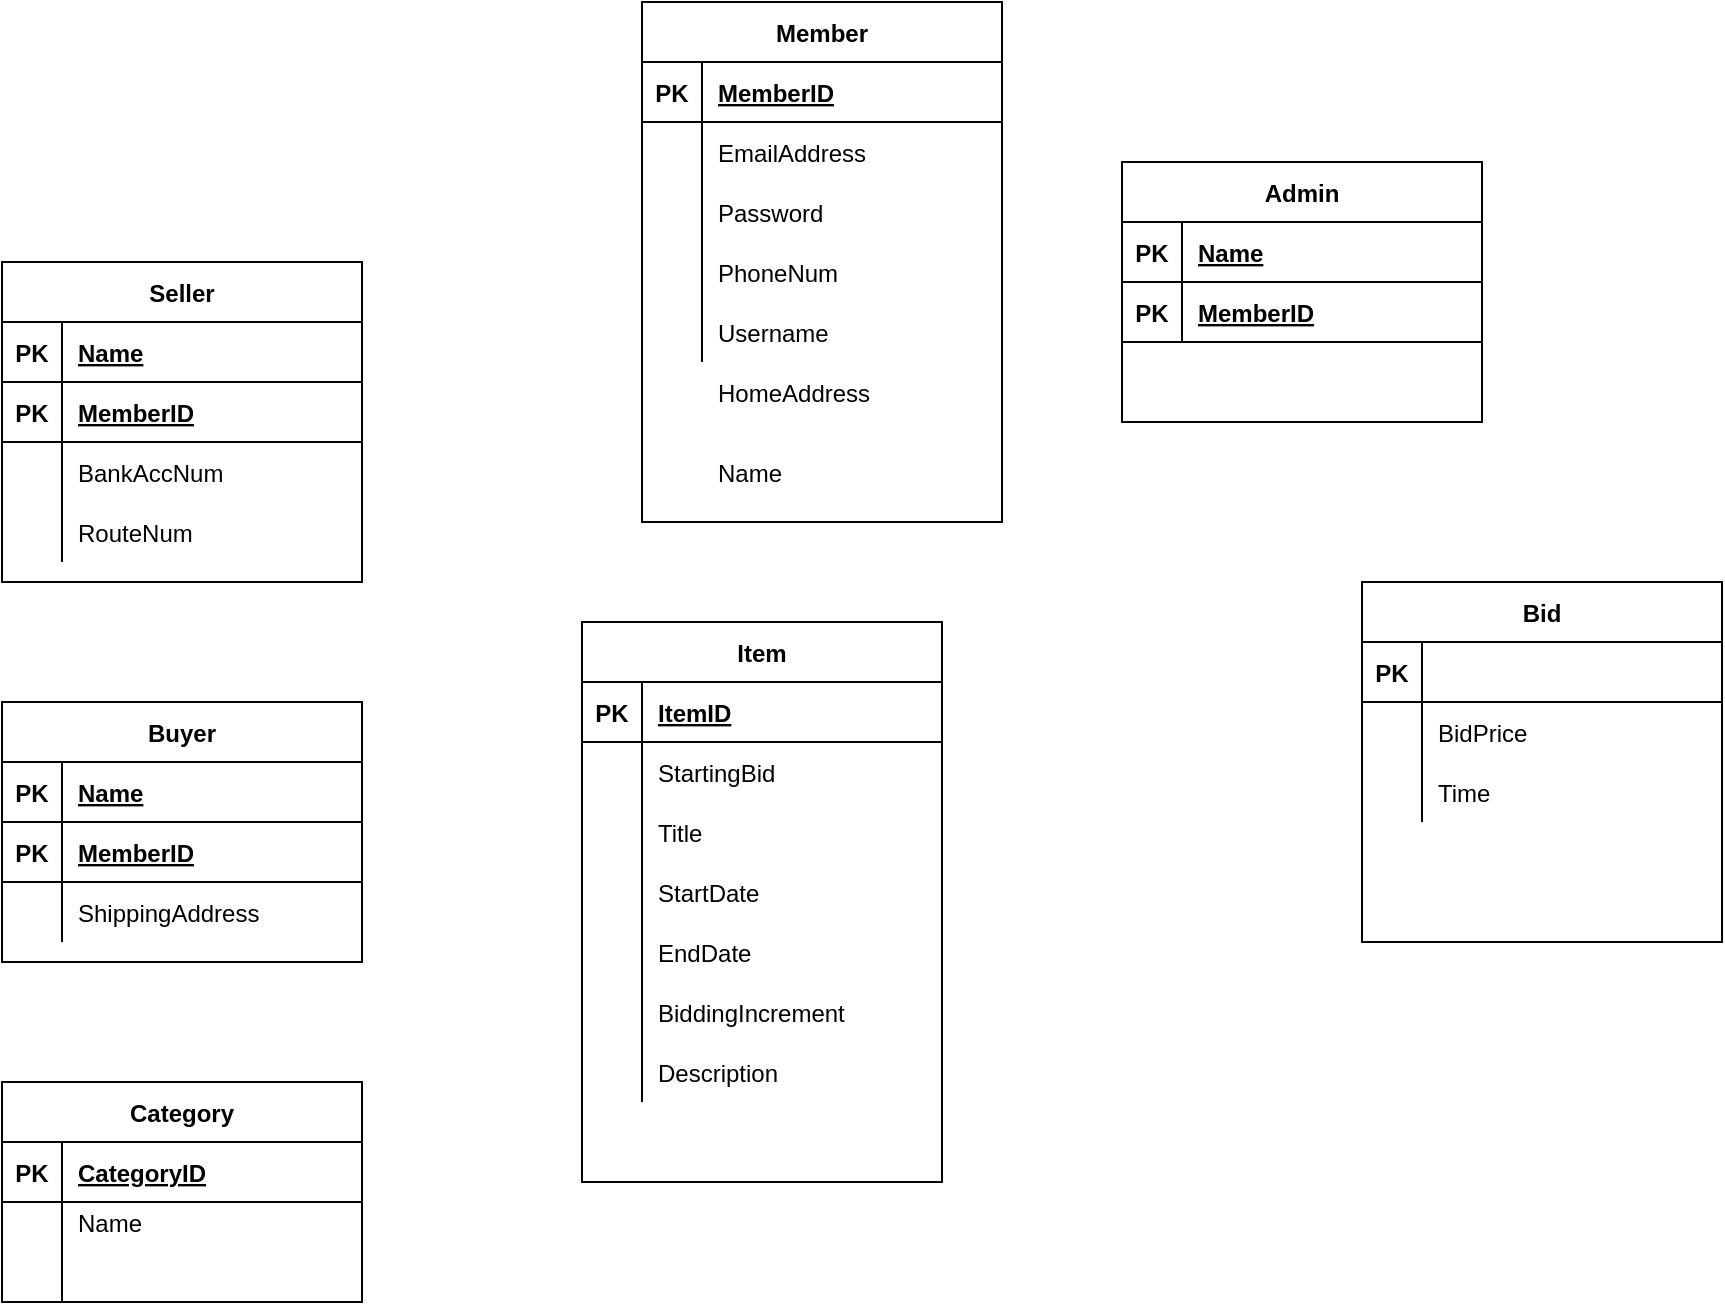 <mxfile version="15.4.3" type="github">
  <diagram id="R2lEEEUBdFMjLlhIrx00" name="Page-1">
    <mxGraphModel dx="1038" dy="489" grid="1" gridSize="10" guides="1" tooltips="1" connect="1" arrows="1" fold="1" page="1" pageScale="1" pageWidth="850" pageHeight="1100" math="0" shadow="0" extFonts="Permanent Marker^https://fonts.googleapis.com/css?family=Permanent+Marker">
      <root>
        <mxCell id="0" />
        <mxCell id="1" parent="0" />
        <mxCell id="U9wDHg6XmLEW6eM6wTRj-29" value="Seller" style="shape=table;startSize=30;container=1;collapsible=1;childLayout=tableLayout;fixedRows=1;rowLines=0;fontStyle=1;align=center;resizeLast=1;" vertex="1" parent="1">
          <mxGeometry x="90" y="170" width="180" height="160" as="geometry" />
        </mxCell>
        <mxCell id="U9wDHg6XmLEW6eM6wTRj-30" value="" style="shape=partialRectangle;collapsible=0;dropTarget=0;pointerEvents=0;fillColor=none;top=0;left=0;bottom=1;right=0;points=[[0,0.5],[1,0.5]];portConstraint=eastwest;" vertex="1" parent="U9wDHg6XmLEW6eM6wTRj-29">
          <mxGeometry y="30" width="180" height="30" as="geometry" />
        </mxCell>
        <mxCell id="U9wDHg6XmLEW6eM6wTRj-31" value="PK" style="shape=partialRectangle;connectable=0;fillColor=none;top=0;left=0;bottom=0;right=0;fontStyle=1;overflow=hidden;" vertex="1" parent="U9wDHg6XmLEW6eM6wTRj-30">
          <mxGeometry width="30" height="30" as="geometry">
            <mxRectangle width="30" height="30" as="alternateBounds" />
          </mxGeometry>
        </mxCell>
        <mxCell id="U9wDHg6XmLEW6eM6wTRj-32" value="Name" style="shape=partialRectangle;connectable=0;fillColor=none;top=0;left=0;bottom=0;right=0;align=left;spacingLeft=6;fontStyle=5;overflow=hidden;" vertex="1" parent="U9wDHg6XmLEW6eM6wTRj-30">
          <mxGeometry x="30" width="150" height="30" as="geometry">
            <mxRectangle width="150" height="30" as="alternateBounds" />
          </mxGeometry>
        </mxCell>
        <mxCell id="U9wDHg6XmLEW6eM6wTRj-43" value="" style="shape=partialRectangle;collapsible=0;dropTarget=0;pointerEvents=0;fillColor=none;top=0;left=0;bottom=1;right=0;points=[[0,0.5],[1,0.5]];portConstraint=eastwest;" vertex="1" parent="U9wDHg6XmLEW6eM6wTRj-29">
          <mxGeometry y="60" width="180" height="30" as="geometry" />
        </mxCell>
        <mxCell id="U9wDHg6XmLEW6eM6wTRj-44" value="PK" style="shape=partialRectangle;connectable=0;fillColor=none;top=0;left=0;bottom=0;right=0;fontStyle=1;overflow=hidden;" vertex="1" parent="U9wDHg6XmLEW6eM6wTRj-43">
          <mxGeometry width="30" height="30" as="geometry">
            <mxRectangle width="30" height="30" as="alternateBounds" />
          </mxGeometry>
        </mxCell>
        <mxCell id="U9wDHg6XmLEW6eM6wTRj-45" value="MemberID" style="shape=partialRectangle;connectable=0;fillColor=none;top=0;left=0;bottom=0;right=0;align=left;spacingLeft=6;fontStyle=5;overflow=hidden;" vertex="1" parent="U9wDHg6XmLEW6eM6wTRj-43">
          <mxGeometry x="30" width="150" height="30" as="geometry">
            <mxRectangle width="150" height="30" as="alternateBounds" />
          </mxGeometry>
        </mxCell>
        <mxCell id="U9wDHg6XmLEW6eM6wTRj-33" value="" style="shape=partialRectangle;collapsible=0;dropTarget=0;pointerEvents=0;fillColor=none;top=0;left=0;bottom=0;right=0;points=[[0,0.5],[1,0.5]];portConstraint=eastwest;" vertex="1" parent="U9wDHg6XmLEW6eM6wTRj-29">
          <mxGeometry y="90" width="180" height="30" as="geometry" />
        </mxCell>
        <mxCell id="U9wDHg6XmLEW6eM6wTRj-34" value="" style="shape=partialRectangle;connectable=0;fillColor=none;top=0;left=0;bottom=0;right=0;editable=1;overflow=hidden;" vertex="1" parent="U9wDHg6XmLEW6eM6wTRj-33">
          <mxGeometry width="30" height="30" as="geometry">
            <mxRectangle width="30" height="30" as="alternateBounds" />
          </mxGeometry>
        </mxCell>
        <mxCell id="U9wDHg6XmLEW6eM6wTRj-35" value="BankAccNum    " style="shape=partialRectangle;connectable=0;fillColor=none;top=0;left=0;bottom=0;right=0;align=left;spacingLeft=6;overflow=hidden;" vertex="1" parent="U9wDHg6XmLEW6eM6wTRj-33">
          <mxGeometry x="30" width="150" height="30" as="geometry">
            <mxRectangle width="150" height="30" as="alternateBounds" />
          </mxGeometry>
        </mxCell>
        <mxCell id="U9wDHg6XmLEW6eM6wTRj-36" value="" style="shape=partialRectangle;collapsible=0;dropTarget=0;pointerEvents=0;fillColor=none;top=0;left=0;bottom=0;right=0;points=[[0,0.5],[1,0.5]];portConstraint=eastwest;" vertex="1" parent="U9wDHg6XmLEW6eM6wTRj-29">
          <mxGeometry y="120" width="180" height="30" as="geometry" />
        </mxCell>
        <mxCell id="U9wDHg6XmLEW6eM6wTRj-37" value="" style="shape=partialRectangle;connectable=0;fillColor=none;top=0;left=0;bottom=0;right=0;editable=1;overflow=hidden;" vertex="1" parent="U9wDHg6XmLEW6eM6wTRj-36">
          <mxGeometry width="30" height="30" as="geometry">
            <mxRectangle width="30" height="30" as="alternateBounds" />
          </mxGeometry>
        </mxCell>
        <mxCell id="U9wDHg6XmLEW6eM6wTRj-38" value="RouteNum" style="shape=partialRectangle;connectable=0;fillColor=none;top=0;left=0;bottom=0;right=0;align=left;spacingLeft=6;overflow=hidden;" vertex="1" parent="U9wDHg6XmLEW6eM6wTRj-36">
          <mxGeometry x="30" width="150" height="30" as="geometry">
            <mxRectangle width="150" height="30" as="alternateBounds" />
          </mxGeometry>
        </mxCell>
        <mxCell id="U9wDHg6XmLEW6eM6wTRj-46" value="Member" style="shape=table;startSize=30;container=1;collapsible=1;childLayout=tableLayout;fixedRows=1;rowLines=0;fontStyle=1;align=center;resizeLast=1;" vertex="1" parent="1">
          <mxGeometry x="410" y="40" width="180" height="260" as="geometry" />
        </mxCell>
        <mxCell id="U9wDHg6XmLEW6eM6wTRj-47" value="" style="shape=partialRectangle;collapsible=0;dropTarget=0;pointerEvents=0;fillColor=none;top=0;left=0;bottom=1;right=0;points=[[0,0.5],[1,0.5]];portConstraint=eastwest;" vertex="1" parent="U9wDHg6XmLEW6eM6wTRj-46">
          <mxGeometry y="30" width="180" height="30" as="geometry" />
        </mxCell>
        <mxCell id="U9wDHg6XmLEW6eM6wTRj-48" value="PK" style="shape=partialRectangle;connectable=0;fillColor=none;top=0;left=0;bottom=0;right=0;fontStyle=1;overflow=hidden;" vertex="1" parent="U9wDHg6XmLEW6eM6wTRj-47">
          <mxGeometry width="30" height="30" as="geometry">
            <mxRectangle width="30" height="30" as="alternateBounds" />
          </mxGeometry>
        </mxCell>
        <mxCell id="U9wDHg6XmLEW6eM6wTRj-49" value="MemberID" style="shape=partialRectangle;connectable=0;fillColor=none;top=0;left=0;bottom=0;right=0;align=left;spacingLeft=6;fontStyle=5;overflow=hidden;" vertex="1" parent="U9wDHg6XmLEW6eM6wTRj-47">
          <mxGeometry x="30" width="150" height="30" as="geometry">
            <mxRectangle width="150" height="30" as="alternateBounds" />
          </mxGeometry>
        </mxCell>
        <mxCell id="U9wDHg6XmLEW6eM6wTRj-53" value="" style="shape=partialRectangle;collapsible=0;dropTarget=0;pointerEvents=0;fillColor=none;top=0;left=0;bottom=0;right=0;points=[[0,0.5],[1,0.5]];portConstraint=eastwest;" vertex="1" parent="U9wDHg6XmLEW6eM6wTRj-46">
          <mxGeometry y="60" width="180" height="30" as="geometry" />
        </mxCell>
        <mxCell id="U9wDHg6XmLEW6eM6wTRj-54" value="" style="shape=partialRectangle;connectable=0;fillColor=none;top=0;left=0;bottom=0;right=0;editable=1;overflow=hidden;" vertex="1" parent="U9wDHg6XmLEW6eM6wTRj-53">
          <mxGeometry width="30" height="30" as="geometry">
            <mxRectangle width="30" height="30" as="alternateBounds" />
          </mxGeometry>
        </mxCell>
        <mxCell id="U9wDHg6XmLEW6eM6wTRj-55" value="EmailAddress" style="shape=partialRectangle;connectable=0;fillColor=none;top=0;left=0;bottom=0;right=0;align=left;spacingLeft=6;overflow=hidden;" vertex="1" parent="U9wDHg6XmLEW6eM6wTRj-53">
          <mxGeometry x="30" width="150" height="30" as="geometry">
            <mxRectangle width="150" height="30" as="alternateBounds" />
          </mxGeometry>
        </mxCell>
        <mxCell id="U9wDHg6XmLEW6eM6wTRj-56" value="" style="shape=partialRectangle;collapsible=0;dropTarget=0;pointerEvents=0;fillColor=none;top=0;left=0;bottom=0;right=0;points=[[0,0.5],[1,0.5]];portConstraint=eastwest;" vertex="1" parent="U9wDHg6XmLEW6eM6wTRj-46">
          <mxGeometry y="90" width="180" height="30" as="geometry" />
        </mxCell>
        <mxCell id="U9wDHg6XmLEW6eM6wTRj-57" value="" style="shape=partialRectangle;connectable=0;fillColor=none;top=0;left=0;bottom=0;right=0;editable=1;overflow=hidden;" vertex="1" parent="U9wDHg6XmLEW6eM6wTRj-56">
          <mxGeometry width="30" height="30" as="geometry">
            <mxRectangle width="30" height="30" as="alternateBounds" />
          </mxGeometry>
        </mxCell>
        <mxCell id="U9wDHg6XmLEW6eM6wTRj-58" value="Password" style="shape=partialRectangle;connectable=0;fillColor=none;top=0;left=0;bottom=0;right=0;align=left;spacingLeft=6;overflow=hidden;" vertex="1" parent="U9wDHg6XmLEW6eM6wTRj-56">
          <mxGeometry x="30" width="150" height="30" as="geometry">
            <mxRectangle width="150" height="30" as="alternateBounds" />
          </mxGeometry>
        </mxCell>
        <mxCell id="U9wDHg6XmLEW6eM6wTRj-61" value="" style="shape=partialRectangle;collapsible=0;dropTarget=0;pointerEvents=0;fillColor=none;top=0;left=0;bottom=0;right=0;points=[[0,0.5],[1,0.5]];portConstraint=eastwest;" vertex="1" parent="U9wDHg6XmLEW6eM6wTRj-46">
          <mxGeometry y="120" width="180" height="30" as="geometry" />
        </mxCell>
        <mxCell id="U9wDHg6XmLEW6eM6wTRj-62" value="" style="shape=partialRectangle;connectable=0;fillColor=none;top=0;left=0;bottom=0;right=0;editable=1;overflow=hidden;" vertex="1" parent="U9wDHg6XmLEW6eM6wTRj-61">
          <mxGeometry width="30" height="30" as="geometry">
            <mxRectangle width="30" height="30" as="alternateBounds" />
          </mxGeometry>
        </mxCell>
        <mxCell id="U9wDHg6XmLEW6eM6wTRj-63" value="PhoneNum" style="shape=partialRectangle;connectable=0;fillColor=none;top=0;left=0;bottom=0;right=0;align=left;spacingLeft=6;overflow=hidden;" vertex="1" parent="U9wDHg6XmLEW6eM6wTRj-61">
          <mxGeometry x="30" width="150" height="30" as="geometry">
            <mxRectangle width="150" height="30" as="alternateBounds" />
          </mxGeometry>
        </mxCell>
        <mxCell id="U9wDHg6XmLEW6eM6wTRj-71" value="" style="shape=partialRectangle;collapsible=0;dropTarget=0;pointerEvents=0;fillColor=none;top=0;left=0;bottom=0;right=0;points=[[0,0.5],[1,0.5]];portConstraint=eastwest;" vertex="1" parent="U9wDHg6XmLEW6eM6wTRj-46">
          <mxGeometry y="150" width="180" height="30" as="geometry" />
        </mxCell>
        <mxCell id="U9wDHg6XmLEW6eM6wTRj-72" value="" style="shape=partialRectangle;connectable=0;fillColor=none;top=0;left=0;bottom=0;right=0;editable=1;overflow=hidden;" vertex="1" parent="U9wDHg6XmLEW6eM6wTRj-71">
          <mxGeometry width="30" height="30" as="geometry">
            <mxRectangle width="30" height="30" as="alternateBounds" />
          </mxGeometry>
        </mxCell>
        <mxCell id="U9wDHg6XmLEW6eM6wTRj-73" value="Username" style="shape=partialRectangle;connectable=0;fillColor=none;top=0;left=0;bottom=0;right=0;align=left;spacingLeft=6;overflow=hidden;" vertex="1" parent="U9wDHg6XmLEW6eM6wTRj-71">
          <mxGeometry x="30" width="150" height="30" as="geometry">
            <mxRectangle width="150" height="30" as="alternateBounds" />
          </mxGeometry>
        </mxCell>
        <mxCell id="U9wDHg6XmLEW6eM6wTRj-64" value="" style="shape=partialRectangle;collapsible=0;dropTarget=0;pointerEvents=0;fillColor=none;top=0;left=0;bottom=0;right=0;points=[[0,0.5],[1,0.5]];portConstraint=eastwest;" vertex="1" parent="1">
          <mxGeometry x="410" y="260" width="180" height="30" as="geometry" />
        </mxCell>
        <mxCell id="U9wDHg6XmLEW6eM6wTRj-65" value="" style="shape=partialRectangle;connectable=0;fillColor=none;top=0;left=0;bottom=0;right=0;editable=1;overflow=hidden;" vertex="1" parent="U9wDHg6XmLEW6eM6wTRj-64">
          <mxGeometry width="30" height="30" as="geometry">
            <mxRectangle width="30" height="30" as="alternateBounds" />
          </mxGeometry>
        </mxCell>
        <mxCell id="U9wDHg6XmLEW6eM6wTRj-66" value="Name" style="shape=partialRectangle;connectable=0;fillColor=none;top=0;left=0;bottom=0;right=0;align=left;spacingLeft=6;overflow=hidden;" vertex="1" parent="U9wDHg6XmLEW6eM6wTRj-64">
          <mxGeometry x="30" width="150" height="30" as="geometry">
            <mxRectangle width="150" height="30" as="alternateBounds" />
          </mxGeometry>
        </mxCell>
        <mxCell id="U9wDHg6XmLEW6eM6wTRj-67" value="" style="shape=partialRectangle;collapsible=0;dropTarget=0;pointerEvents=0;fillColor=none;top=0;left=0;bottom=0;right=0;points=[[0,0.5],[1,0.5]];portConstraint=eastwest;" vertex="1" parent="1">
          <mxGeometry x="410" y="220" width="180" height="30" as="geometry" />
        </mxCell>
        <mxCell id="U9wDHg6XmLEW6eM6wTRj-68" value="" style="shape=partialRectangle;connectable=0;fillColor=none;top=0;left=0;bottom=0;right=0;editable=1;overflow=hidden;" vertex="1" parent="U9wDHg6XmLEW6eM6wTRj-67">
          <mxGeometry width="30" height="30" as="geometry">
            <mxRectangle width="30" height="30" as="alternateBounds" />
          </mxGeometry>
        </mxCell>
        <mxCell id="U9wDHg6XmLEW6eM6wTRj-69" value="HomeAddress" style="shape=partialRectangle;connectable=0;fillColor=none;top=0;left=0;bottom=0;right=0;align=left;spacingLeft=6;overflow=hidden;" vertex="1" parent="U9wDHg6XmLEW6eM6wTRj-67">
          <mxGeometry x="30" width="150" height="30" as="geometry">
            <mxRectangle width="150" height="30" as="alternateBounds" />
          </mxGeometry>
        </mxCell>
        <mxCell id="U9wDHg6XmLEW6eM6wTRj-74" value="Admin" style="shape=table;startSize=30;container=1;collapsible=1;childLayout=tableLayout;fixedRows=1;rowLines=0;fontStyle=1;align=center;resizeLast=1;" vertex="1" parent="1">
          <mxGeometry x="650" y="120" width="180" height="130" as="geometry" />
        </mxCell>
        <mxCell id="U9wDHg6XmLEW6eM6wTRj-75" value="" style="shape=partialRectangle;collapsible=0;dropTarget=0;pointerEvents=0;fillColor=none;top=0;left=0;bottom=1;right=0;points=[[0,0.5],[1,0.5]];portConstraint=eastwest;" vertex="1" parent="U9wDHg6XmLEW6eM6wTRj-74">
          <mxGeometry y="30" width="180" height="30" as="geometry" />
        </mxCell>
        <mxCell id="U9wDHg6XmLEW6eM6wTRj-76" value="PK" style="shape=partialRectangle;connectable=0;fillColor=none;top=0;left=0;bottom=0;right=0;fontStyle=1;overflow=hidden;" vertex="1" parent="U9wDHg6XmLEW6eM6wTRj-75">
          <mxGeometry width="30" height="30" as="geometry">
            <mxRectangle width="30" height="30" as="alternateBounds" />
          </mxGeometry>
        </mxCell>
        <mxCell id="U9wDHg6XmLEW6eM6wTRj-77" value="Name" style="shape=partialRectangle;connectable=0;fillColor=none;top=0;left=0;bottom=0;right=0;align=left;spacingLeft=6;fontStyle=5;overflow=hidden;" vertex="1" parent="U9wDHg6XmLEW6eM6wTRj-75">
          <mxGeometry x="30" width="150" height="30" as="geometry">
            <mxRectangle width="150" height="30" as="alternateBounds" />
          </mxGeometry>
        </mxCell>
        <mxCell id="U9wDHg6XmLEW6eM6wTRj-78" value="" style="shape=partialRectangle;collapsible=0;dropTarget=0;pointerEvents=0;fillColor=none;top=0;left=0;bottom=1;right=0;points=[[0,0.5],[1,0.5]];portConstraint=eastwest;" vertex="1" parent="U9wDHg6XmLEW6eM6wTRj-74">
          <mxGeometry y="60" width="180" height="30" as="geometry" />
        </mxCell>
        <mxCell id="U9wDHg6XmLEW6eM6wTRj-79" value="PK" style="shape=partialRectangle;connectable=0;fillColor=none;top=0;left=0;bottom=0;right=0;fontStyle=1;overflow=hidden;" vertex="1" parent="U9wDHg6XmLEW6eM6wTRj-78">
          <mxGeometry width="30" height="30" as="geometry">
            <mxRectangle width="30" height="30" as="alternateBounds" />
          </mxGeometry>
        </mxCell>
        <mxCell id="U9wDHg6XmLEW6eM6wTRj-80" value="MemberID" style="shape=partialRectangle;connectable=0;fillColor=none;top=0;left=0;bottom=0;right=0;align=left;spacingLeft=6;fontStyle=5;overflow=hidden;" vertex="1" parent="U9wDHg6XmLEW6eM6wTRj-78">
          <mxGeometry x="30" width="150" height="30" as="geometry">
            <mxRectangle width="150" height="30" as="alternateBounds" />
          </mxGeometry>
        </mxCell>
        <mxCell id="U9wDHg6XmLEW6eM6wTRj-87" value="Buyer" style="shape=table;startSize=30;container=1;collapsible=1;childLayout=tableLayout;fixedRows=1;rowLines=0;fontStyle=1;align=center;resizeLast=1;" vertex="1" parent="1">
          <mxGeometry x="90" y="390" width="180" height="130" as="geometry" />
        </mxCell>
        <mxCell id="U9wDHg6XmLEW6eM6wTRj-88" value="" style="shape=partialRectangle;collapsible=0;dropTarget=0;pointerEvents=0;fillColor=none;top=0;left=0;bottom=1;right=0;points=[[0,0.5],[1,0.5]];portConstraint=eastwest;" vertex="1" parent="U9wDHg6XmLEW6eM6wTRj-87">
          <mxGeometry y="30" width="180" height="30" as="geometry" />
        </mxCell>
        <mxCell id="U9wDHg6XmLEW6eM6wTRj-89" value="PK" style="shape=partialRectangle;connectable=0;fillColor=none;top=0;left=0;bottom=0;right=0;fontStyle=1;overflow=hidden;" vertex="1" parent="U9wDHg6XmLEW6eM6wTRj-88">
          <mxGeometry width="30" height="30" as="geometry">
            <mxRectangle width="30" height="30" as="alternateBounds" />
          </mxGeometry>
        </mxCell>
        <mxCell id="U9wDHg6XmLEW6eM6wTRj-90" value="Name" style="shape=partialRectangle;connectable=0;fillColor=none;top=0;left=0;bottom=0;right=0;align=left;spacingLeft=6;fontStyle=5;overflow=hidden;" vertex="1" parent="U9wDHg6XmLEW6eM6wTRj-88">
          <mxGeometry x="30" width="150" height="30" as="geometry">
            <mxRectangle width="150" height="30" as="alternateBounds" />
          </mxGeometry>
        </mxCell>
        <mxCell id="U9wDHg6XmLEW6eM6wTRj-91" value="" style="shape=partialRectangle;collapsible=0;dropTarget=0;pointerEvents=0;fillColor=none;top=0;left=0;bottom=1;right=0;points=[[0,0.5],[1,0.5]];portConstraint=eastwest;" vertex="1" parent="U9wDHg6XmLEW6eM6wTRj-87">
          <mxGeometry y="60" width="180" height="30" as="geometry" />
        </mxCell>
        <mxCell id="U9wDHg6XmLEW6eM6wTRj-92" value="PK" style="shape=partialRectangle;connectable=0;fillColor=none;top=0;left=0;bottom=0;right=0;fontStyle=1;overflow=hidden;" vertex="1" parent="U9wDHg6XmLEW6eM6wTRj-91">
          <mxGeometry width="30" height="30" as="geometry">
            <mxRectangle width="30" height="30" as="alternateBounds" />
          </mxGeometry>
        </mxCell>
        <mxCell id="U9wDHg6XmLEW6eM6wTRj-93" value="MemberID" style="shape=partialRectangle;connectable=0;fillColor=none;top=0;left=0;bottom=0;right=0;align=left;spacingLeft=6;fontStyle=5;overflow=hidden;" vertex="1" parent="U9wDHg6XmLEW6eM6wTRj-91">
          <mxGeometry x="30" width="150" height="30" as="geometry">
            <mxRectangle width="150" height="30" as="alternateBounds" />
          </mxGeometry>
        </mxCell>
        <mxCell id="U9wDHg6XmLEW6eM6wTRj-94" value="" style="shape=partialRectangle;collapsible=0;dropTarget=0;pointerEvents=0;fillColor=none;top=0;left=0;bottom=0;right=0;points=[[0,0.5],[1,0.5]];portConstraint=eastwest;" vertex="1" parent="U9wDHg6XmLEW6eM6wTRj-87">
          <mxGeometry y="90" width="180" height="30" as="geometry" />
        </mxCell>
        <mxCell id="U9wDHg6XmLEW6eM6wTRj-95" value="" style="shape=partialRectangle;connectable=0;fillColor=none;top=0;left=0;bottom=0;right=0;editable=1;overflow=hidden;" vertex="1" parent="U9wDHg6XmLEW6eM6wTRj-94">
          <mxGeometry width="30" height="30" as="geometry">
            <mxRectangle width="30" height="30" as="alternateBounds" />
          </mxGeometry>
        </mxCell>
        <mxCell id="U9wDHg6XmLEW6eM6wTRj-96" value="ShippingAddress" style="shape=partialRectangle;connectable=0;fillColor=none;top=0;left=0;bottom=0;right=0;align=left;spacingLeft=6;overflow=hidden;" vertex="1" parent="U9wDHg6XmLEW6eM6wTRj-94">
          <mxGeometry x="30" width="150" height="30" as="geometry">
            <mxRectangle width="150" height="30" as="alternateBounds" />
          </mxGeometry>
        </mxCell>
        <mxCell id="U9wDHg6XmLEW6eM6wTRj-100" value="Bid" style="shape=table;startSize=30;container=1;collapsible=1;childLayout=tableLayout;fixedRows=1;rowLines=0;fontStyle=1;align=center;resizeLast=1;" vertex="1" parent="1">
          <mxGeometry x="770" y="330" width="180" height="180" as="geometry" />
        </mxCell>
        <mxCell id="U9wDHg6XmLEW6eM6wTRj-101" value="" style="shape=partialRectangle;collapsible=0;dropTarget=0;pointerEvents=0;fillColor=none;top=0;left=0;bottom=1;right=0;points=[[0,0.5],[1,0.5]];portConstraint=eastwest;" vertex="1" parent="U9wDHg6XmLEW6eM6wTRj-100">
          <mxGeometry y="30" width="180" height="30" as="geometry" />
        </mxCell>
        <mxCell id="U9wDHg6XmLEW6eM6wTRj-102" value="PK" style="shape=partialRectangle;connectable=0;fillColor=none;top=0;left=0;bottom=0;right=0;fontStyle=1;overflow=hidden;" vertex="1" parent="U9wDHg6XmLEW6eM6wTRj-101">
          <mxGeometry width="30" height="30" as="geometry">
            <mxRectangle width="30" height="30" as="alternateBounds" />
          </mxGeometry>
        </mxCell>
        <mxCell id="U9wDHg6XmLEW6eM6wTRj-103" value="" style="shape=partialRectangle;connectable=0;fillColor=none;top=0;left=0;bottom=0;right=0;align=left;spacingLeft=6;fontStyle=5;overflow=hidden;" vertex="1" parent="U9wDHg6XmLEW6eM6wTRj-101">
          <mxGeometry x="30" width="150" height="30" as="geometry">
            <mxRectangle width="150" height="30" as="alternateBounds" />
          </mxGeometry>
        </mxCell>
        <mxCell id="U9wDHg6XmLEW6eM6wTRj-107" value="" style="shape=partialRectangle;collapsible=0;dropTarget=0;pointerEvents=0;fillColor=none;top=0;left=0;bottom=0;right=0;points=[[0,0.5],[1,0.5]];portConstraint=eastwest;" vertex="1" parent="U9wDHg6XmLEW6eM6wTRj-100">
          <mxGeometry y="60" width="180" height="30" as="geometry" />
        </mxCell>
        <mxCell id="U9wDHg6XmLEW6eM6wTRj-108" value="" style="shape=partialRectangle;connectable=0;fillColor=none;top=0;left=0;bottom=0;right=0;editable=1;overflow=hidden;" vertex="1" parent="U9wDHg6XmLEW6eM6wTRj-107">
          <mxGeometry width="30" height="30" as="geometry">
            <mxRectangle width="30" height="30" as="alternateBounds" />
          </mxGeometry>
        </mxCell>
        <mxCell id="U9wDHg6XmLEW6eM6wTRj-109" value="BidPrice" style="shape=partialRectangle;connectable=0;fillColor=none;top=0;left=0;bottom=0;right=0;align=left;spacingLeft=6;overflow=hidden;" vertex="1" parent="U9wDHg6XmLEW6eM6wTRj-107">
          <mxGeometry x="30" width="150" height="30" as="geometry">
            <mxRectangle width="150" height="30" as="alternateBounds" />
          </mxGeometry>
        </mxCell>
        <mxCell id="U9wDHg6XmLEW6eM6wTRj-114" value="" style="shape=partialRectangle;collapsible=0;dropTarget=0;pointerEvents=0;fillColor=none;top=0;left=0;bottom=0;right=0;points=[[0,0.5],[1,0.5]];portConstraint=eastwest;" vertex="1" parent="U9wDHg6XmLEW6eM6wTRj-100">
          <mxGeometry y="90" width="180" height="30" as="geometry" />
        </mxCell>
        <mxCell id="U9wDHg6XmLEW6eM6wTRj-115" value="" style="shape=partialRectangle;connectable=0;fillColor=none;top=0;left=0;bottom=0;right=0;editable=1;overflow=hidden;" vertex="1" parent="U9wDHg6XmLEW6eM6wTRj-114">
          <mxGeometry width="30" height="30" as="geometry">
            <mxRectangle width="30" height="30" as="alternateBounds" />
          </mxGeometry>
        </mxCell>
        <mxCell id="U9wDHg6XmLEW6eM6wTRj-116" value="Time" style="shape=partialRectangle;connectable=0;fillColor=none;top=0;left=0;bottom=0;right=0;align=left;spacingLeft=6;overflow=hidden;" vertex="1" parent="U9wDHg6XmLEW6eM6wTRj-114">
          <mxGeometry x="30" width="150" height="30" as="geometry">
            <mxRectangle width="150" height="30" as="alternateBounds" />
          </mxGeometry>
        </mxCell>
        <mxCell id="U9wDHg6XmLEW6eM6wTRj-117" value="Item" style="shape=table;startSize=30;container=1;collapsible=1;childLayout=tableLayout;fixedRows=1;rowLines=0;fontStyle=1;align=center;resizeLast=1;" vertex="1" parent="1">
          <mxGeometry x="380" y="350" width="180" height="280" as="geometry" />
        </mxCell>
        <mxCell id="U9wDHg6XmLEW6eM6wTRj-118" value="" style="shape=partialRectangle;collapsible=0;dropTarget=0;pointerEvents=0;fillColor=none;top=0;left=0;bottom=1;right=0;points=[[0,0.5],[1,0.5]];portConstraint=eastwest;" vertex="1" parent="U9wDHg6XmLEW6eM6wTRj-117">
          <mxGeometry y="30" width="180" height="30" as="geometry" />
        </mxCell>
        <mxCell id="U9wDHg6XmLEW6eM6wTRj-119" value="PK" style="shape=partialRectangle;connectable=0;fillColor=none;top=0;left=0;bottom=0;right=0;fontStyle=1;overflow=hidden;" vertex="1" parent="U9wDHg6XmLEW6eM6wTRj-118">
          <mxGeometry width="30" height="30" as="geometry">
            <mxRectangle width="30" height="30" as="alternateBounds" />
          </mxGeometry>
        </mxCell>
        <mxCell id="U9wDHg6XmLEW6eM6wTRj-120" value="ItemID" style="shape=partialRectangle;connectable=0;fillColor=none;top=0;left=0;bottom=0;right=0;align=left;spacingLeft=6;fontStyle=5;overflow=hidden;" vertex="1" parent="U9wDHg6XmLEW6eM6wTRj-118">
          <mxGeometry x="30" width="150" height="30" as="geometry">
            <mxRectangle width="150" height="30" as="alternateBounds" />
          </mxGeometry>
        </mxCell>
        <mxCell id="U9wDHg6XmLEW6eM6wTRj-121" value="" style="shape=partialRectangle;collapsible=0;dropTarget=0;pointerEvents=0;fillColor=none;top=0;left=0;bottom=0;right=0;points=[[0,0.5],[1,0.5]];portConstraint=eastwest;" vertex="1" parent="U9wDHg6XmLEW6eM6wTRj-117">
          <mxGeometry y="60" width="180" height="30" as="geometry" />
        </mxCell>
        <mxCell id="U9wDHg6XmLEW6eM6wTRj-122" value="" style="shape=partialRectangle;connectable=0;fillColor=none;top=0;left=0;bottom=0;right=0;editable=1;overflow=hidden;" vertex="1" parent="U9wDHg6XmLEW6eM6wTRj-121">
          <mxGeometry width="30" height="30" as="geometry">
            <mxRectangle width="30" height="30" as="alternateBounds" />
          </mxGeometry>
        </mxCell>
        <mxCell id="U9wDHg6XmLEW6eM6wTRj-123" value="StartingBid" style="shape=partialRectangle;connectable=0;fillColor=none;top=0;left=0;bottom=0;right=0;align=left;spacingLeft=6;overflow=hidden;" vertex="1" parent="U9wDHg6XmLEW6eM6wTRj-121">
          <mxGeometry x="30" width="150" height="30" as="geometry">
            <mxRectangle width="150" height="30" as="alternateBounds" />
          </mxGeometry>
        </mxCell>
        <mxCell id="U9wDHg6XmLEW6eM6wTRj-124" value="" style="shape=partialRectangle;collapsible=0;dropTarget=0;pointerEvents=0;fillColor=none;top=0;left=0;bottom=0;right=0;points=[[0,0.5],[1,0.5]];portConstraint=eastwest;" vertex="1" parent="U9wDHg6XmLEW6eM6wTRj-117">
          <mxGeometry y="90" width="180" height="30" as="geometry" />
        </mxCell>
        <mxCell id="U9wDHg6XmLEW6eM6wTRj-125" value="" style="shape=partialRectangle;connectable=0;fillColor=none;top=0;left=0;bottom=0;right=0;editable=1;overflow=hidden;" vertex="1" parent="U9wDHg6XmLEW6eM6wTRj-124">
          <mxGeometry width="30" height="30" as="geometry">
            <mxRectangle width="30" height="30" as="alternateBounds" />
          </mxGeometry>
        </mxCell>
        <mxCell id="U9wDHg6XmLEW6eM6wTRj-126" value="Title" style="shape=partialRectangle;connectable=0;fillColor=none;top=0;left=0;bottom=0;right=0;align=left;spacingLeft=6;overflow=hidden;" vertex="1" parent="U9wDHg6XmLEW6eM6wTRj-124">
          <mxGeometry x="30" width="150" height="30" as="geometry">
            <mxRectangle width="150" height="30" as="alternateBounds" />
          </mxGeometry>
        </mxCell>
        <mxCell id="U9wDHg6XmLEW6eM6wTRj-127" value="" style="shape=partialRectangle;collapsible=0;dropTarget=0;pointerEvents=0;fillColor=none;top=0;left=0;bottom=0;right=0;points=[[0,0.5],[1,0.5]];portConstraint=eastwest;" vertex="1" parent="U9wDHg6XmLEW6eM6wTRj-117">
          <mxGeometry y="120" width="180" height="30" as="geometry" />
        </mxCell>
        <mxCell id="U9wDHg6XmLEW6eM6wTRj-128" value="" style="shape=partialRectangle;connectable=0;fillColor=none;top=0;left=0;bottom=0;right=0;editable=1;overflow=hidden;" vertex="1" parent="U9wDHg6XmLEW6eM6wTRj-127">
          <mxGeometry width="30" height="30" as="geometry">
            <mxRectangle width="30" height="30" as="alternateBounds" />
          </mxGeometry>
        </mxCell>
        <mxCell id="U9wDHg6XmLEW6eM6wTRj-129" value="StartDate" style="shape=partialRectangle;connectable=0;fillColor=none;top=0;left=0;bottom=0;right=0;align=left;spacingLeft=6;overflow=hidden;" vertex="1" parent="U9wDHg6XmLEW6eM6wTRj-127">
          <mxGeometry x="30" width="150" height="30" as="geometry">
            <mxRectangle width="150" height="30" as="alternateBounds" />
          </mxGeometry>
        </mxCell>
        <mxCell id="U9wDHg6XmLEW6eM6wTRj-131" value="" style="shape=partialRectangle;collapsible=0;dropTarget=0;pointerEvents=0;fillColor=none;top=0;left=0;bottom=0;right=0;points=[[0,0.5],[1,0.5]];portConstraint=eastwest;" vertex="1" parent="U9wDHg6XmLEW6eM6wTRj-117">
          <mxGeometry y="150" width="180" height="30" as="geometry" />
        </mxCell>
        <mxCell id="U9wDHg6XmLEW6eM6wTRj-132" value="" style="shape=partialRectangle;connectable=0;fillColor=none;top=0;left=0;bottom=0;right=0;editable=1;overflow=hidden;" vertex="1" parent="U9wDHg6XmLEW6eM6wTRj-131">
          <mxGeometry width="30" height="30" as="geometry">
            <mxRectangle width="30" height="30" as="alternateBounds" />
          </mxGeometry>
        </mxCell>
        <mxCell id="U9wDHg6XmLEW6eM6wTRj-133" value="EndDate" style="shape=partialRectangle;connectable=0;fillColor=none;top=0;left=0;bottom=0;right=0;align=left;spacingLeft=6;overflow=hidden;" vertex="1" parent="U9wDHg6XmLEW6eM6wTRj-131">
          <mxGeometry x="30" width="150" height="30" as="geometry">
            <mxRectangle width="150" height="30" as="alternateBounds" />
          </mxGeometry>
        </mxCell>
        <mxCell id="U9wDHg6XmLEW6eM6wTRj-139" value="" style="shape=partialRectangle;collapsible=0;dropTarget=0;pointerEvents=0;fillColor=none;top=0;left=0;bottom=0;right=0;points=[[0,0.5],[1,0.5]];portConstraint=eastwest;" vertex="1" parent="U9wDHg6XmLEW6eM6wTRj-117">
          <mxGeometry y="180" width="180" height="30" as="geometry" />
        </mxCell>
        <mxCell id="U9wDHg6XmLEW6eM6wTRj-140" value="" style="shape=partialRectangle;connectable=0;fillColor=none;top=0;left=0;bottom=0;right=0;editable=1;overflow=hidden;" vertex="1" parent="U9wDHg6XmLEW6eM6wTRj-139">
          <mxGeometry width="30" height="30" as="geometry">
            <mxRectangle width="30" height="30" as="alternateBounds" />
          </mxGeometry>
        </mxCell>
        <mxCell id="U9wDHg6XmLEW6eM6wTRj-141" value="BiddingIncrement" style="shape=partialRectangle;connectable=0;fillColor=none;top=0;left=0;bottom=0;right=0;align=left;spacingLeft=6;overflow=hidden;" vertex="1" parent="U9wDHg6XmLEW6eM6wTRj-139">
          <mxGeometry x="30" width="150" height="30" as="geometry">
            <mxRectangle width="150" height="30" as="alternateBounds" />
          </mxGeometry>
        </mxCell>
        <mxCell id="U9wDHg6XmLEW6eM6wTRj-143" value="" style="shape=partialRectangle;collapsible=0;dropTarget=0;pointerEvents=0;fillColor=none;top=0;left=0;bottom=0;right=0;points=[[0,0.5],[1,0.5]];portConstraint=eastwest;" vertex="1" parent="U9wDHg6XmLEW6eM6wTRj-117">
          <mxGeometry y="210" width="180" height="30" as="geometry" />
        </mxCell>
        <mxCell id="U9wDHg6XmLEW6eM6wTRj-144" value="" style="shape=partialRectangle;connectable=0;fillColor=none;top=0;left=0;bottom=0;right=0;editable=1;overflow=hidden;" vertex="1" parent="U9wDHg6XmLEW6eM6wTRj-143">
          <mxGeometry width="30" height="30" as="geometry">
            <mxRectangle width="30" height="30" as="alternateBounds" />
          </mxGeometry>
        </mxCell>
        <mxCell id="U9wDHg6XmLEW6eM6wTRj-145" value="Description" style="shape=partialRectangle;connectable=0;fillColor=none;top=0;left=0;bottom=0;right=0;align=left;spacingLeft=6;overflow=hidden;" vertex="1" parent="U9wDHg6XmLEW6eM6wTRj-143">
          <mxGeometry x="30" width="150" height="30" as="geometry">
            <mxRectangle width="150" height="30" as="alternateBounds" />
          </mxGeometry>
        </mxCell>
        <mxCell id="U9wDHg6XmLEW6eM6wTRj-146" value="Category" style="shape=table;startSize=30;container=1;collapsible=1;childLayout=tableLayout;fixedRows=1;rowLines=0;fontStyle=1;align=center;resizeLast=1;" vertex="1" parent="1">
          <mxGeometry x="90" y="580" width="180" height="110" as="geometry" />
        </mxCell>
        <mxCell id="U9wDHg6XmLEW6eM6wTRj-147" value="" style="shape=partialRectangle;collapsible=0;dropTarget=0;pointerEvents=0;fillColor=none;top=0;left=0;bottom=1;right=0;points=[[0,0.5],[1,0.5]];portConstraint=eastwest;" vertex="1" parent="U9wDHg6XmLEW6eM6wTRj-146">
          <mxGeometry y="30" width="180" height="30" as="geometry" />
        </mxCell>
        <mxCell id="U9wDHg6XmLEW6eM6wTRj-148" value="PK" style="shape=partialRectangle;connectable=0;fillColor=none;top=0;left=0;bottom=0;right=0;fontStyle=1;overflow=hidden;" vertex="1" parent="U9wDHg6XmLEW6eM6wTRj-147">
          <mxGeometry width="30" height="30" as="geometry">
            <mxRectangle width="30" height="30" as="alternateBounds" />
          </mxGeometry>
        </mxCell>
        <mxCell id="U9wDHg6XmLEW6eM6wTRj-149" value="CategoryID" style="shape=partialRectangle;connectable=0;fillColor=none;top=0;left=0;bottom=0;right=0;align=left;spacingLeft=6;fontStyle=5;overflow=hidden;" vertex="1" parent="U9wDHg6XmLEW6eM6wTRj-147">
          <mxGeometry x="30" width="150" height="30" as="geometry">
            <mxRectangle width="150" height="30" as="alternateBounds" />
          </mxGeometry>
        </mxCell>
        <mxCell id="U9wDHg6XmLEW6eM6wTRj-150" value="" style="shape=partialRectangle;collapsible=0;dropTarget=0;pointerEvents=0;fillColor=none;top=0;left=0;bottom=0;right=0;points=[[0,0.5],[1,0.5]];portConstraint=eastwest;" vertex="1" parent="U9wDHg6XmLEW6eM6wTRj-146">
          <mxGeometry y="60" width="180" height="20" as="geometry" />
        </mxCell>
        <mxCell id="U9wDHg6XmLEW6eM6wTRj-151" value="" style="shape=partialRectangle;connectable=0;fillColor=none;top=0;left=0;bottom=0;right=0;editable=1;overflow=hidden;" vertex="1" parent="U9wDHg6XmLEW6eM6wTRj-150">
          <mxGeometry width="30" height="20" as="geometry">
            <mxRectangle width="30" height="20" as="alternateBounds" />
          </mxGeometry>
        </mxCell>
        <mxCell id="U9wDHg6XmLEW6eM6wTRj-152" value="Name" style="shape=partialRectangle;connectable=0;fillColor=none;top=0;left=0;bottom=0;right=0;align=left;spacingLeft=6;overflow=hidden;" vertex="1" parent="U9wDHg6XmLEW6eM6wTRj-150">
          <mxGeometry x="30" width="150" height="20" as="geometry">
            <mxRectangle width="150" height="20" as="alternateBounds" />
          </mxGeometry>
        </mxCell>
        <mxCell id="U9wDHg6XmLEW6eM6wTRj-153" value="" style="shape=partialRectangle;collapsible=0;dropTarget=0;pointerEvents=0;fillColor=none;top=0;left=0;bottom=0;right=0;points=[[0,0.5],[1,0.5]];portConstraint=eastwest;" vertex="1" parent="U9wDHg6XmLEW6eM6wTRj-146">
          <mxGeometry y="80" width="180" height="30" as="geometry" />
        </mxCell>
        <mxCell id="U9wDHg6XmLEW6eM6wTRj-154" value="" style="shape=partialRectangle;connectable=0;fillColor=none;top=0;left=0;bottom=0;right=0;editable=1;overflow=hidden;" vertex="1" parent="U9wDHg6XmLEW6eM6wTRj-153">
          <mxGeometry width="30" height="30" as="geometry">
            <mxRectangle width="30" height="30" as="alternateBounds" />
          </mxGeometry>
        </mxCell>
        <mxCell id="U9wDHg6XmLEW6eM6wTRj-155" value="" style="shape=partialRectangle;connectable=0;fillColor=none;top=0;left=0;bottom=0;right=0;align=left;spacingLeft=6;overflow=hidden;" vertex="1" parent="U9wDHg6XmLEW6eM6wTRj-153">
          <mxGeometry x="30" width="150" height="30" as="geometry">
            <mxRectangle width="150" height="30" as="alternateBounds" />
          </mxGeometry>
        </mxCell>
      </root>
    </mxGraphModel>
  </diagram>
</mxfile>
